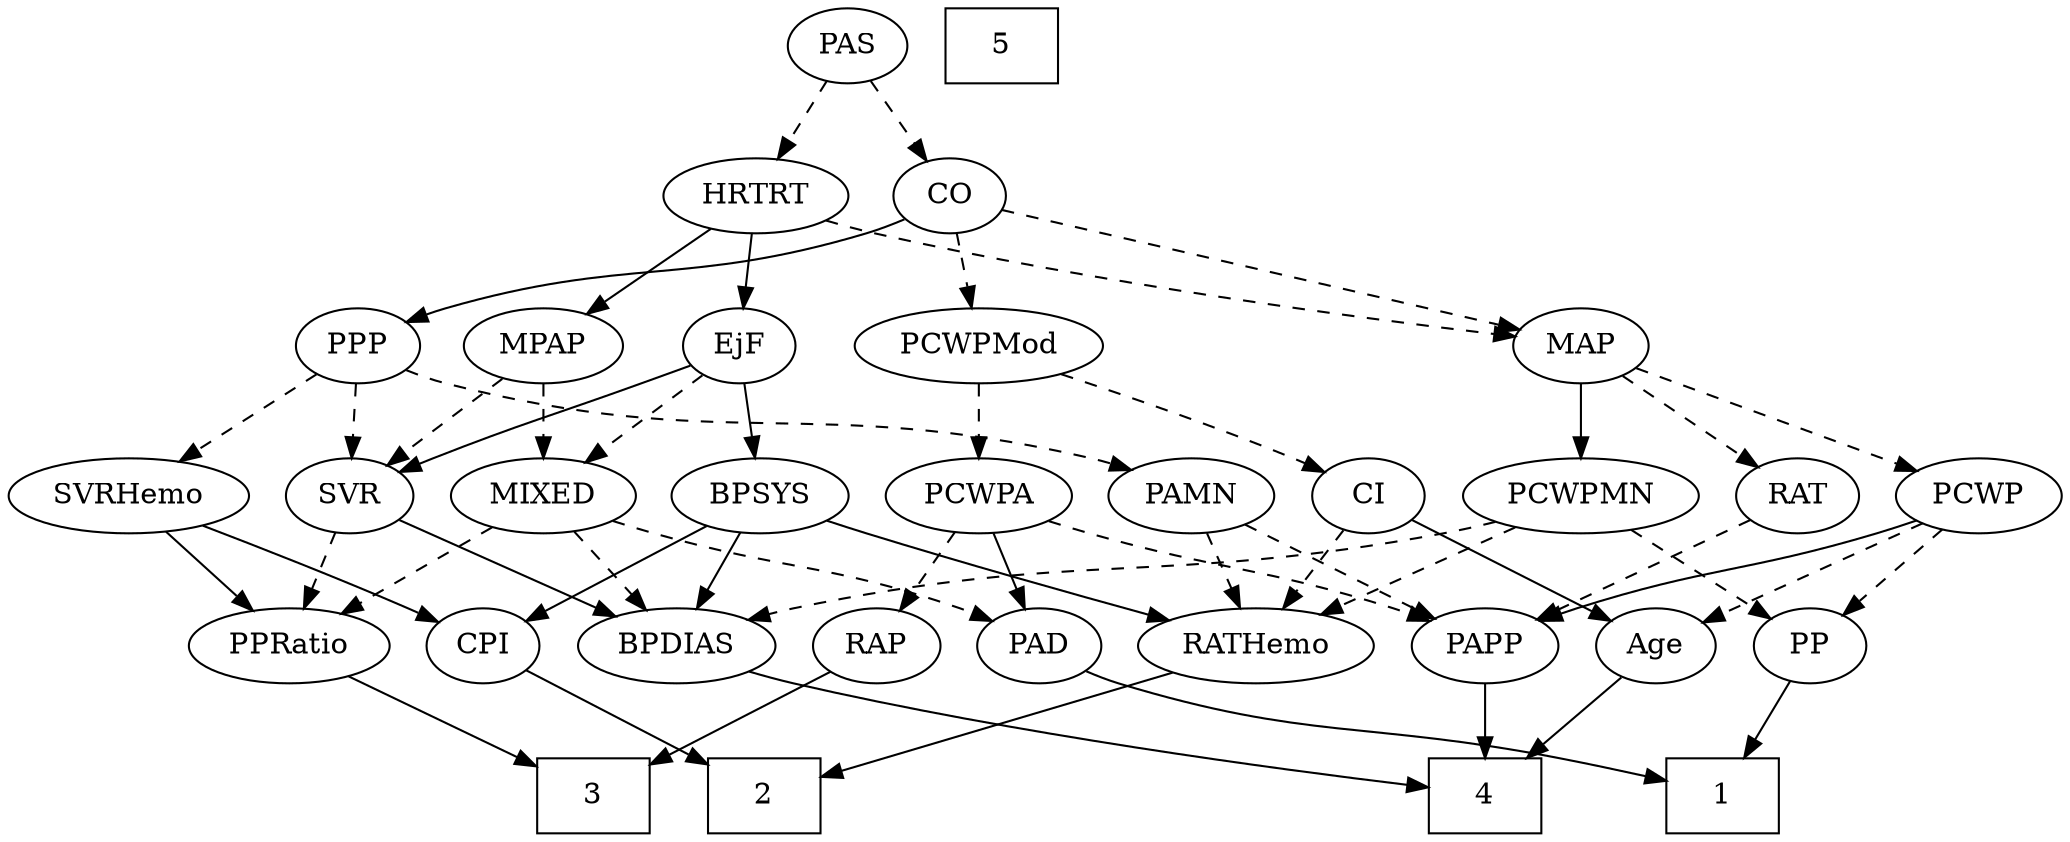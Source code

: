 strict digraph {
	graph [bb="0,0,907.14,396"];
	node [label="\N"];
	1	[height=0.5,
		pos="758.05,18",
		shape=box,
		width=0.75];
	2	[height=0.5,
		pos="329.05,18",
		shape=box,
		width=0.75];
	3	[height=0.5,
		pos="251.05,18",
		shape=box,
		width=0.75];
	4	[height=0.5,
		pos="648.05,18",
		shape=box,
		width=0.75];
	5	[height=0.5,
		pos="440.05,378",
		shape=box,
		width=0.75];
	Age	[height=0.5,
		pos="725.05,90",
		width=0.75];
	Age -> 4	[pos="e,666.87,36.113 709.46,74.834 699.47,65.746 686.23,53.71 674.6,43.141",
		style=solid];
	EjF	[height=0.5,
		pos="320.05,234",
		width=0.75];
	MIXED	[height=0.5,
		pos="232.05,162",
		width=1.1193];
	EjF -> MIXED	[pos="e,251.1,178.16 303.08,219.5 290.64,209.61 273.49,195.96 259.16,184.56",
		style=dashed];
	BPSYS	[height=0.5,
		pos="328.05,162",
		width=1.0471];
	EjF -> BPSYS	[pos="e,326.09,180.1 322.02,215.7 322.9,207.98 323.96,198.71 324.95,190.11",
		style=solid];
	SVR	[height=0.5,
		pos="146.05,162",
		width=0.77632];
	EjF -> SVR	[pos="e,167.86,173.29 297.09,224.13 258.44,209.2 184.43,180.59 183.05,180 181.19,179.22 179.29,178.4 177.38,177.56",
		style=solid];
	RAP	[height=0.5,
		pos="378.05,90",
		width=0.77632];
	RAP -> 3	[pos="e,278.38,34.067 357.36,77.597 338.45,67.178 310.08,51.537 287.39,39.034",
		style=solid];
	PAD	[height=0.5,
		pos="453.05,90",
		width=0.79437];
	MIXED -> PAD	[pos="e,430.78,101.67 262.52,150.05 268.63,147.96 275.02,145.85 281.05,144 339.99,125.88 356.94,128.66 415.05,108 417.15,107.25 419.3,\
106.44 421.45,105.58",
		style=dashed];
	BPDIAS	[height=0.5,
		pos="290.05,90",
		width=1.1735];
	MIXED -> BPDIAS	[pos="e,276.67,107.15 245.5,144.76 252.82,135.93 262.01,124.83 270.15,115.01",
		style=dashed];
	PPRatio	[height=0.5,
		pos="118.05,90",
		width=1.1013];
	MIXED -> PPRatio	[pos="e,140.8,104.97 209.25,147 192.09,136.46 168.35,121.89 149.4,110.25",
		style=dashed];
	MPAP	[height=0.5,
		pos="232.05,234",
		width=0.97491];
	MPAP -> MIXED	[pos="e,232.05,180.1 232.05,215.7 232.05,207.98 232.05,198.71 232.05,190.11",
		style=dashed];
	MPAP -> SVR	[pos="e,162.8,176.64 213.81,218.15 201.31,207.98 184.59,194.37 170.88,183.21",
		style=dashed];
	RATHemo	[height=0.5,
		pos="549.05,90",
		width=1.3721];
	BPSYS -> RATHemo	[pos="e,511.73,102.02 356.66,150.12 362.4,148.03 368.4,145.9 374.05,144 397.78,136.03 458.69,117.76 501.96,104.91",
		style=solid];
	CPI	[height=0.5,
		pos="203.05,90",
		width=0.75];
	BPSYS -> CPI	[pos="e,223.15,102.26 304.53,147.83 283.99,136.33 254.09,119.58 232.06,107.25",
		style=solid];
	BPSYS -> BPDIAS	[pos="e,299.25,107.96 319.04,144.41 314.56,136.16 309.05,126.01 304.04,116.78",
		style=solid];
	PAD -> 1	[pos="e,731.04,25.486 474.81,78.209 480.03,75.914 485.66,73.68 491.05,72 574.34,46.002 598.62,53.772 684.05,36 696.12,33.487 709.26,30.54 \
721.07,27.811",
		style=solid];
	CO	[height=0.5,
		pos="414.05,306",
		width=0.75];
	PCWPMod	[height=0.5,
		pos="425.05,234",
		width=1.4443];
	CO -> PCWPMod	[pos="e,422.33,252.28 416.71,288.05 417.92,280.35 419.38,271.03 420.75,262.36",
		style=dashed];
	MAP	[height=0.5,
		pos="697.05,234",
		width=0.84854];
	CO -> MAP	[pos="e,669.51,241.81 439.16,298.79 489.06,286.45 600.9,258.78 659.54,244.28",
		style=dashed];
	PPP	[height=0.5,
		pos="149.05,234",
		width=0.75];
	CO -> PPP	[pos="e,170.18,245.22 392.91,294.78 387.21,292.3 380.97,289.84 375.05,288 294.2,262.94 268.89,277.06 188.05,252 185.27,251.14 182.42,250.14 \
179.59,249.07",
		style=solid];
	PAS	[height=0.5,
		pos="368.05,378",
		width=0.75];
	PAS -> CO	[pos="e,403.65,322.82 378.48,361.12 384.25,352.34 391.53,341.26 398,331.42",
		style=dashed];
	HRTRT	[height=0.5,
		pos="326.05,306",
		width=1.1013];
	PAS -> HRTRT	[pos="e,336.12,323.8 358.52,361.12 353.45,352.68 347.11,342.1 341.37,332.55",
		style=dashed];
	PAMN	[height=0.5,
		pos="521.05,162",
		width=1.011];
	PAMN -> RATHemo	[pos="e,542.14,108.28 527.82,144.05 530.98,136.18 534.8,126.62 538.33,117.79",
		style=dashed];
	PAPP	[height=0.5,
		pos="648.05,90",
		width=0.88464];
	PAMN -> PAPP	[pos="e,625.75,103.29 544.34,148.16 564.73,136.92 594.52,120.5 616.95,108.14",
		style=dashed];
	RATHemo -> 2	[pos="e,356.18,27.635 513.21,77.597 472.6,64.677 406.76,43.727 365.78,30.689",
		style=solid];
	CPI -> 2	[pos="e,301.8,34.136 223.29,77.753 242,67.359 270.23,51.674 292.82,39.123",
		style=solid];
	RAT	[height=0.5,
		pos="792.05,162",
		width=0.75827];
	RAT -> PAPP	[pos="e,671.78,102.54 770.8,150.67 747.14,139.17 708.62,120.45 681.04,107.04",
		style=dashed];
	SVR -> BPDIAS	[pos="e,263.18,104.06 167.6,150.52 190.41,139.43 226.8,121.75 253.99,108.53",
		style=solid];
	SVR -> PPRatio	[pos="e,124.83,107.96 139.41,144.41 136.18,136.34 132.22,126.43 128.59,117.35",
		style=dashed];
	PCWPA	[height=0.5,
		pos="425.05,162",
		width=1.1555];
	PCWPMod -> PCWPA	[pos="e,425.05,180.1 425.05,215.7 425.05,207.98 425.05,198.71 425.05,190.11",
		style=dashed];
	CI	[height=0.5,
		pos="602.05,162",
		width=0.75];
	PCWPMod -> CI	[pos="e,580.86,173.36 460.42,220.61 489.13,210.34 530.52,195.03 566.05,180 567.86,179.23 569.72,178.42 571.58,177.6",
		style=dashed];
	PCWPA -> RAP	[pos="e,388.78,106.99 413.91,144.41 408.09,135.74 400.85,124.97 394.41,115.38",
		style=dashed];
	PCWPA -> PAD	[pos="e,446.33,107.79 431.82,144.05 435.06,135.97 439,126.12 442.6,117.11",
		style=solid];
	PCWPA -> PAPP	[pos="e,623.52,101.75 456.52,150.22 462.96,148.09 469.71,145.93 476.05,144 533.82,126.45 549.94,127.6 607.05,108 609.32,107.22 611.65,\
106.38 613.99,105.5",
		style=dashed];
	PCWPMN	[height=0.5,
		pos="697.05,162",
		width=1.3902];
	PCWPMN -> RATHemo	[pos="e,577.97,104.68 667.81,147.17 644.72,136.25 612.34,120.93 587.21,109.05",
		style=dashed];
	PCWPMN -> BPDIAS	[pos="e,321.05,102.44 660.76,149.56 653.3,147.49 645.46,145.51 638.05,144 507.75,117.51 470.77,137.17 341.05,108 337.67,107.24 334.19,\
106.34 330.73,105.36",
		style=dashed];
	PP	[height=0.5,
		pos="797.05,90",
		width=0.75];
	PCWPMN -> PP	[pos="e,778.92,103.69 719.24,145.46 734.39,134.86 754.53,120.76 770.52,109.57",
		style=dashed];
	SVRHemo	[height=0.5,
		pos="50.046,162",
		width=1.3902];
	SVRHemo -> CPI	[pos="e,181.75,101.12 80.408,147.4 104.06,136.78 137.7,121.57 167.05,108 168.83,107.17 170.67,106.32 172.52,105.46",
		style=solid];
	SVRHemo -> PPRatio	[pos="e,102.83,106.67 65.817,144.76 74.696,135.62 85.93,124.06 95.703,114",
		style=solid];
	BPDIAS -> 4	[pos="e,620.65,22.318 321.38,77.729 327.83,75.643 334.62,73.616 341.05,72 436.84,47.911 552.2,31.218 610.46,23.629",
		style=solid];
	MAP -> RAT	[pos="e,774.43,175.98 715.36,219.5 729.74,208.91 749.94,194.03 766,182.2",
		style=dashed];
	MAP -> PCWPMN	[pos="e,697.05,180.1 697.05,215.7 697.05,207.98 697.05,198.71 697.05,190.11",
		style=solid];
	PCWP	[height=0.5,
		pos="872.05,162",
		width=0.97491];
	MAP -> PCWP	[pos="e,845.17,173.75 721.75,223.12 751.42,211.25 801.45,191.24 835.57,177.59",
		style=dashed];
	PP -> 1	[pos="e,767.59,36.124 788,72.765 783.41,64.525 777.72,54.317 772.54,45.016",
		style=solid];
	PPP -> PAMN	[pos="e,494.25,174.31 170.1,222.51 175.81,220.04 182.06,217.64 188.05,216 312.45,181.88 350.83,211.01 476.05,180 478.86,179.3 481.73,178.48 \
484.6,177.59",
		style=dashed];
	PPP -> SVR	[pos="e,146.78,180.1 148.3,215.7 147.97,207.98 147.58,198.71 147.21,190.11",
		style=dashed];
	PPP -> SVRHemo	[pos="e,71.89,178.45 130.89,220.16 116.72,210.14 96.739,196.02 80.185,184.31",
		style=dashed];
	PPRatio -> 3	[pos="e,223.85,33.312 143.06,75.834 163.3,65.182 192.07,50.039 214.83,38.062",
		style=solid];
	PCWP -> Age	[pos="e,746.75,101.33 847.11,149.13 821.9,137.12 782.9,118.55 755.8,105.64",
		style=dashed];
	PCWP -> PP	[pos="e,812.27,105.21 855.77,145.81 845.27,136.01 831.46,123.12 819.87,112.3",
		style=dashed];
	PCWP -> PAPP	[pos="e,672.55,101.81 845.23,150.07 839.6,147.94 833.66,145.8 828.05,144 767.29,124.47 749.56,128.27 689.05,108 686.76,107.24 684.43,106.41 \
682.09,105.54",
		style=solid];
	CI -> Age	[pos="e,705.02,102.4 622.08,149.6 642.18,138.16 673.35,120.42 696.13,107.46",
		style=solid];
	CI -> RATHemo	[pos="e,561.51,107.47 590.28,145.46 583.61,136.65 575.11,125.43 567.57,115.46",
		style=dashed];
	PAPP -> 4	[pos="e,648.05,36.104 648.05,71.697 648.05,63.983 648.05,54.712 648.05,46.112",
		style=solid];
	HRTRT -> EjF	[pos="e,321.51,252.1 324.56,287.7 323.9,279.98 323.11,270.71 322.37,262.11",
		style=solid];
	HRTRT -> MPAP	[pos="e,251.31,249.35 306.11,290.15 292.6,280.09 274.55,266.65 259.66,255.56",
		style=solid];
	HRTRT -> MAP	[pos="e,667.28,238.42 356.34,294.24 363.41,291.97 370.94,289.74 378.05,288 477.27,263.69 596.62,247.16 657.34,239.63",
		style=dashed];
}
